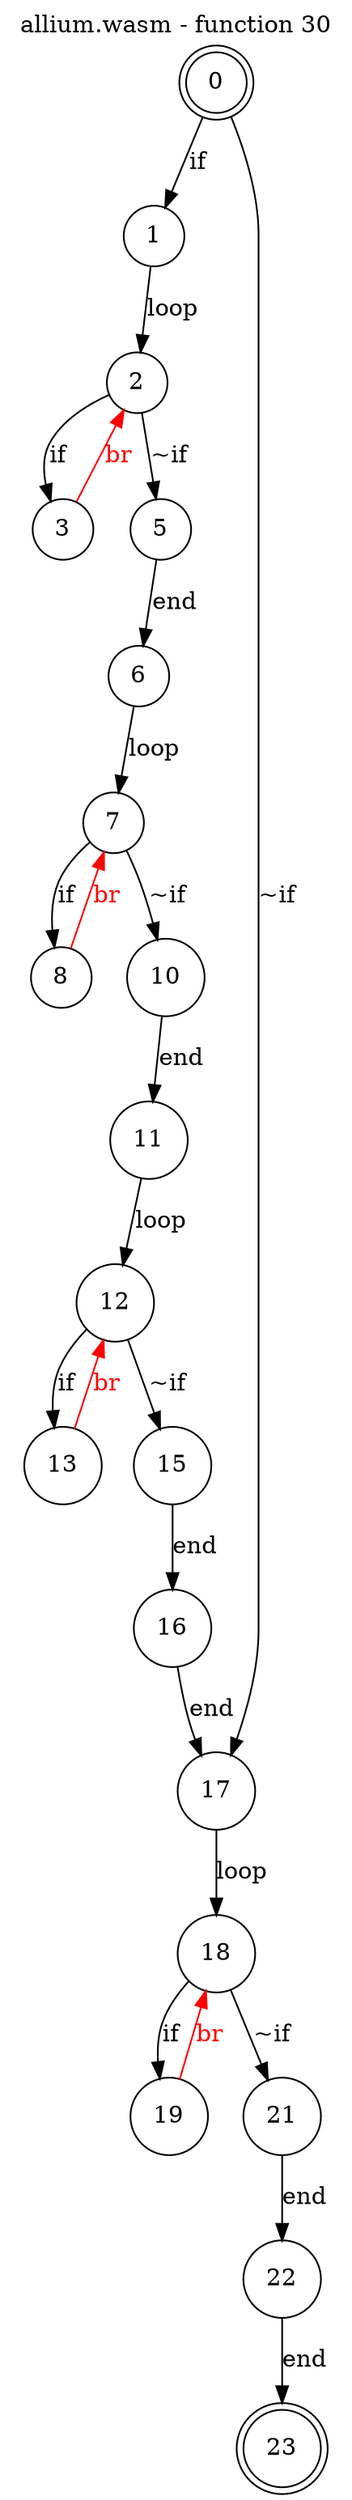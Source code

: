 digraph finite_state_machine {
    label = "allium.wasm - function 30"
    labelloc =  t
    labelfontsize = 16
    labelfontcolor = black
    labelfontname = "Helvetica"
    node [shape = doublecircle]; 0 23;
    node [shape = circle];
    0 -> 1[label="if"];
    0 -> 17[label="~if"];
    1 -> 2[label="loop"];
    2 -> 3[label="if"];
    2 -> 5[label="~if"];
    3 -> 2[color="red" fontcolor="red" label="br"];
    5 -> 6[label="end"];
    6 -> 7[label="loop"];
    7 -> 8[label="if"];
    7 -> 10[label="~if"];
    8 -> 7[color="red" fontcolor="red" label="br"];
    10 -> 11[label="end"];
    11 -> 12[label="loop"];
    12 -> 13[label="if"];
    12 -> 15[label="~if"];
    13 -> 12[color="red" fontcolor="red" label="br"];
    15 -> 16[label="end"];
    16 -> 17[label="end"];
    17 -> 18[label="loop"];
    18 -> 19[label="if"];
    18 -> 21[label="~if"];
    19 -> 18[color="red" fontcolor="red" label="br"];
    21 -> 22[label="end"];
    22 -> 23[label="end"];
}
